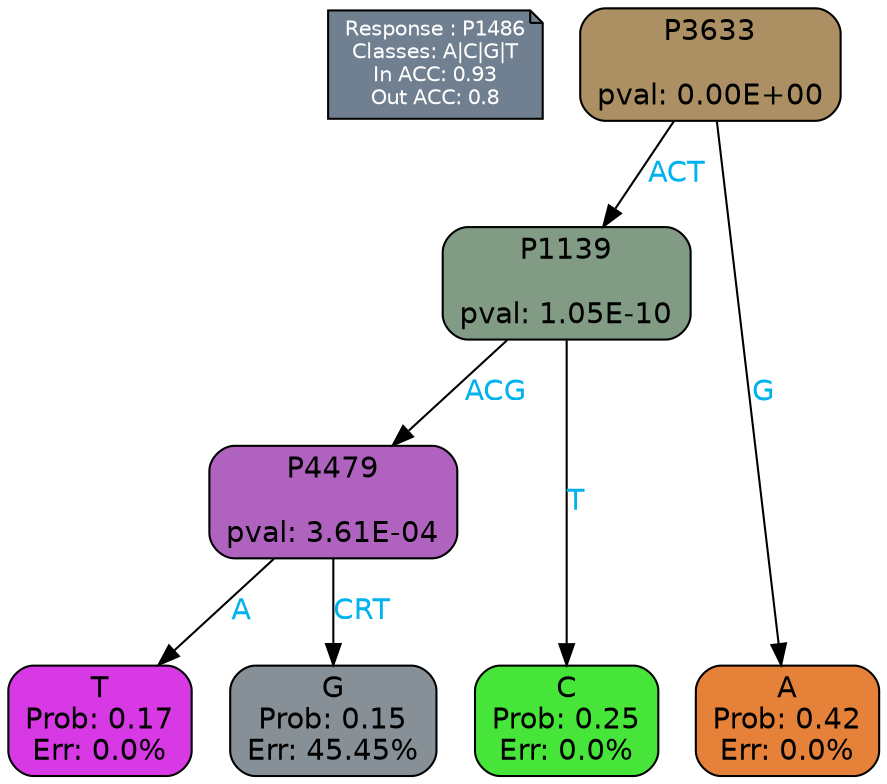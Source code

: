 digraph Tree {
node [shape=box, style="filled, rounded", color="black", fontname=helvetica] ;
graph [ranksep=equally, splines=polylines, bgcolor=transparent, dpi=600] ;
edge [fontname=helvetica] ;
LEGEND [label="Response : P1486
Classes: A|C|G|T
In ACC: 0.93
Out ACC: 0.8
",shape=note,align=left,style=filled,fillcolor="slategray",fontcolor="white",fontsize=10];1 [label="P3633

pval: 0.00E+00", fillcolor="#ac9064"] ;
2 [label="P1139

pval: 1.05E-10", fillcolor="#829b84"] ;
3 [label="P4479

pval: 3.61E-04", fillcolor="#b062bf"] ;
4 [label="T
Prob: 0.17
Err: 0.0%", fillcolor="#d739e5"] ;
5 [label="G
Prob: 0.15
Err: 45.45%", fillcolor="#879096"] ;
6 [label="C
Prob: 0.25
Err: 0.0%", fillcolor="#47e539"] ;
7 [label="A
Prob: 0.42
Err: 0.0%", fillcolor="#e58139"] ;
1 -> 2 [label="ACT",fontcolor=deepskyblue2] ;
1 -> 7 [label="G",fontcolor=deepskyblue2] ;
2 -> 3 [label="ACG",fontcolor=deepskyblue2] ;
2 -> 6 [label="T",fontcolor=deepskyblue2] ;
3 -> 4 [label="A",fontcolor=deepskyblue2] ;
3 -> 5 [label="CRT",fontcolor=deepskyblue2] ;
{rank = same; 4;5;6;7;}{rank = same; LEGEND;1;}}